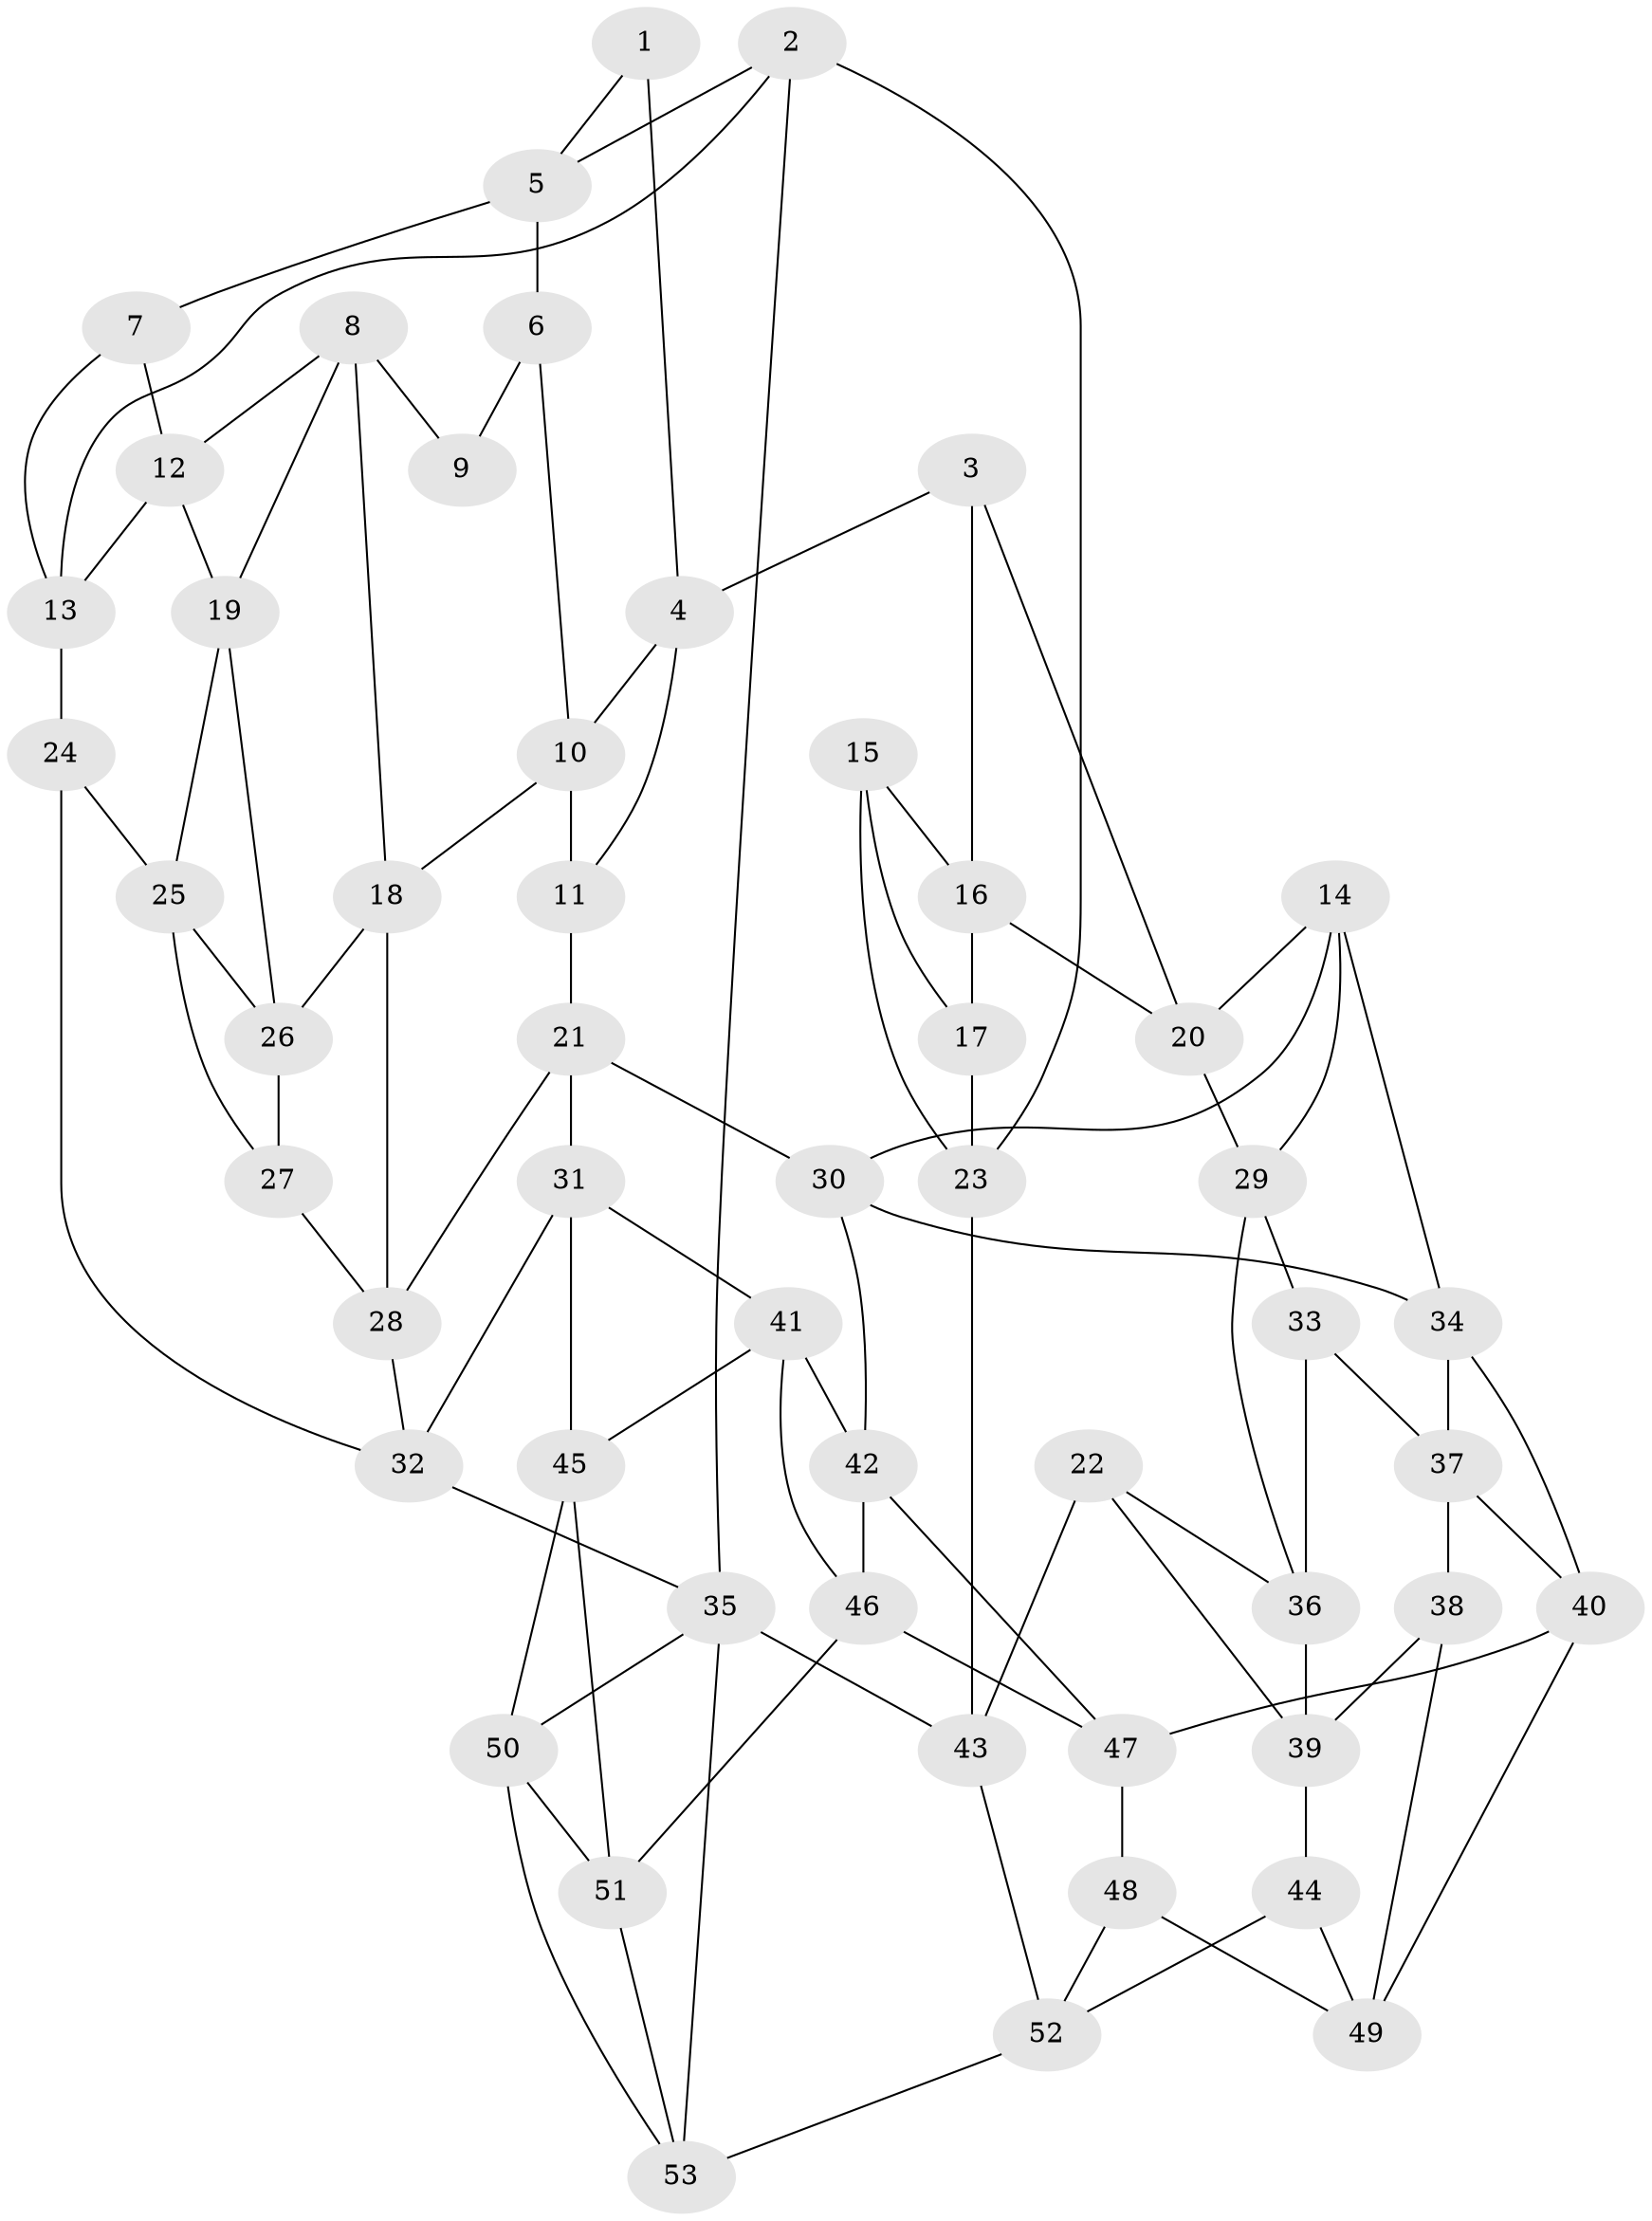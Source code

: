 // original degree distribution, {3: 0.02830188679245283, 4: 0.2358490566037736, 5: 0.5, 6: 0.2358490566037736}
// Generated by graph-tools (version 1.1) at 2025/03/03/09/25 03:03:27]
// undirected, 53 vertices, 98 edges
graph export_dot {
graph [start="1"]
  node [color=gray90,style=filled];
  1;
  2;
  3;
  4;
  5;
  6;
  7;
  8;
  9;
  10;
  11;
  12;
  13;
  14;
  15;
  16;
  17;
  18;
  19;
  20;
  21;
  22;
  23;
  24;
  25;
  26;
  27;
  28;
  29;
  30;
  31;
  32;
  33;
  34;
  35;
  36;
  37;
  38;
  39;
  40;
  41;
  42;
  43;
  44;
  45;
  46;
  47;
  48;
  49;
  50;
  51;
  52;
  53;
  1 -- 4 [weight=2.0];
  1 -- 5 [weight=1.0];
  2 -- 5 [weight=1.0];
  2 -- 13 [weight=1.0];
  2 -- 23 [weight=1.0];
  2 -- 35 [weight=1.0];
  3 -- 4 [weight=1.0];
  3 -- 16 [weight=1.0];
  3 -- 20 [weight=1.0];
  4 -- 10 [weight=1.0];
  4 -- 11 [weight=1.0];
  5 -- 6 [weight=1.0];
  5 -- 7 [weight=1.0];
  6 -- 9 [weight=1.0];
  6 -- 10 [weight=1.0];
  7 -- 12 [weight=1.0];
  7 -- 13 [weight=1.0];
  8 -- 9 [weight=1.0];
  8 -- 12 [weight=1.0];
  8 -- 18 [weight=1.0];
  8 -- 19 [weight=1.0];
  10 -- 11 [weight=1.0];
  10 -- 18 [weight=1.0];
  11 -- 21 [weight=1.0];
  12 -- 13 [weight=1.0];
  12 -- 19 [weight=1.0];
  13 -- 24 [weight=1.0];
  14 -- 20 [weight=1.0];
  14 -- 29 [weight=1.0];
  14 -- 30 [weight=1.0];
  14 -- 34 [weight=1.0];
  15 -- 16 [weight=1.0];
  15 -- 17 [weight=1.0];
  15 -- 23 [weight=2.0];
  16 -- 17 [weight=1.0];
  16 -- 20 [weight=1.0];
  17 -- 23 [weight=1.0];
  18 -- 26 [weight=1.0];
  18 -- 28 [weight=1.0];
  19 -- 25 [weight=1.0];
  19 -- 26 [weight=1.0];
  20 -- 29 [weight=1.0];
  21 -- 28 [weight=1.0];
  21 -- 30 [weight=1.0];
  21 -- 31 [weight=1.0];
  22 -- 36 [weight=1.0];
  22 -- 39 [weight=1.0];
  22 -- 43 [weight=1.0];
  23 -- 43 [weight=2.0];
  24 -- 25 [weight=1.0];
  24 -- 32 [weight=1.0];
  25 -- 26 [weight=1.0];
  25 -- 27 [weight=1.0];
  26 -- 27 [weight=1.0];
  27 -- 28 [weight=1.0];
  28 -- 32 [weight=1.0];
  29 -- 33 [weight=1.0];
  29 -- 36 [weight=1.0];
  30 -- 34 [weight=1.0];
  30 -- 42 [weight=1.0];
  31 -- 32 [weight=1.0];
  31 -- 41 [weight=1.0];
  31 -- 45 [weight=1.0];
  32 -- 35 [weight=1.0];
  33 -- 36 [weight=1.0];
  33 -- 37 [weight=1.0];
  34 -- 37 [weight=1.0];
  34 -- 40 [weight=1.0];
  35 -- 43 [weight=1.0];
  35 -- 50 [weight=1.0];
  35 -- 53 [weight=1.0];
  36 -- 39 [weight=1.0];
  37 -- 38 [weight=1.0];
  37 -- 40 [weight=1.0];
  38 -- 39 [weight=1.0];
  38 -- 49 [weight=1.0];
  39 -- 44 [weight=1.0];
  40 -- 47 [weight=1.0];
  40 -- 49 [weight=1.0];
  41 -- 42 [weight=1.0];
  41 -- 45 [weight=1.0];
  41 -- 46 [weight=1.0];
  42 -- 46 [weight=1.0];
  42 -- 47 [weight=1.0];
  43 -- 52 [weight=1.0];
  44 -- 49 [weight=1.0];
  44 -- 52 [weight=1.0];
  45 -- 50 [weight=1.0];
  45 -- 51 [weight=1.0];
  46 -- 47 [weight=1.0];
  46 -- 51 [weight=1.0];
  47 -- 48 [weight=1.0];
  48 -- 49 [weight=1.0];
  48 -- 52 [weight=1.0];
  50 -- 51 [weight=1.0];
  50 -- 53 [weight=1.0];
  51 -- 53 [weight=1.0];
  52 -- 53 [weight=1.0];
}
